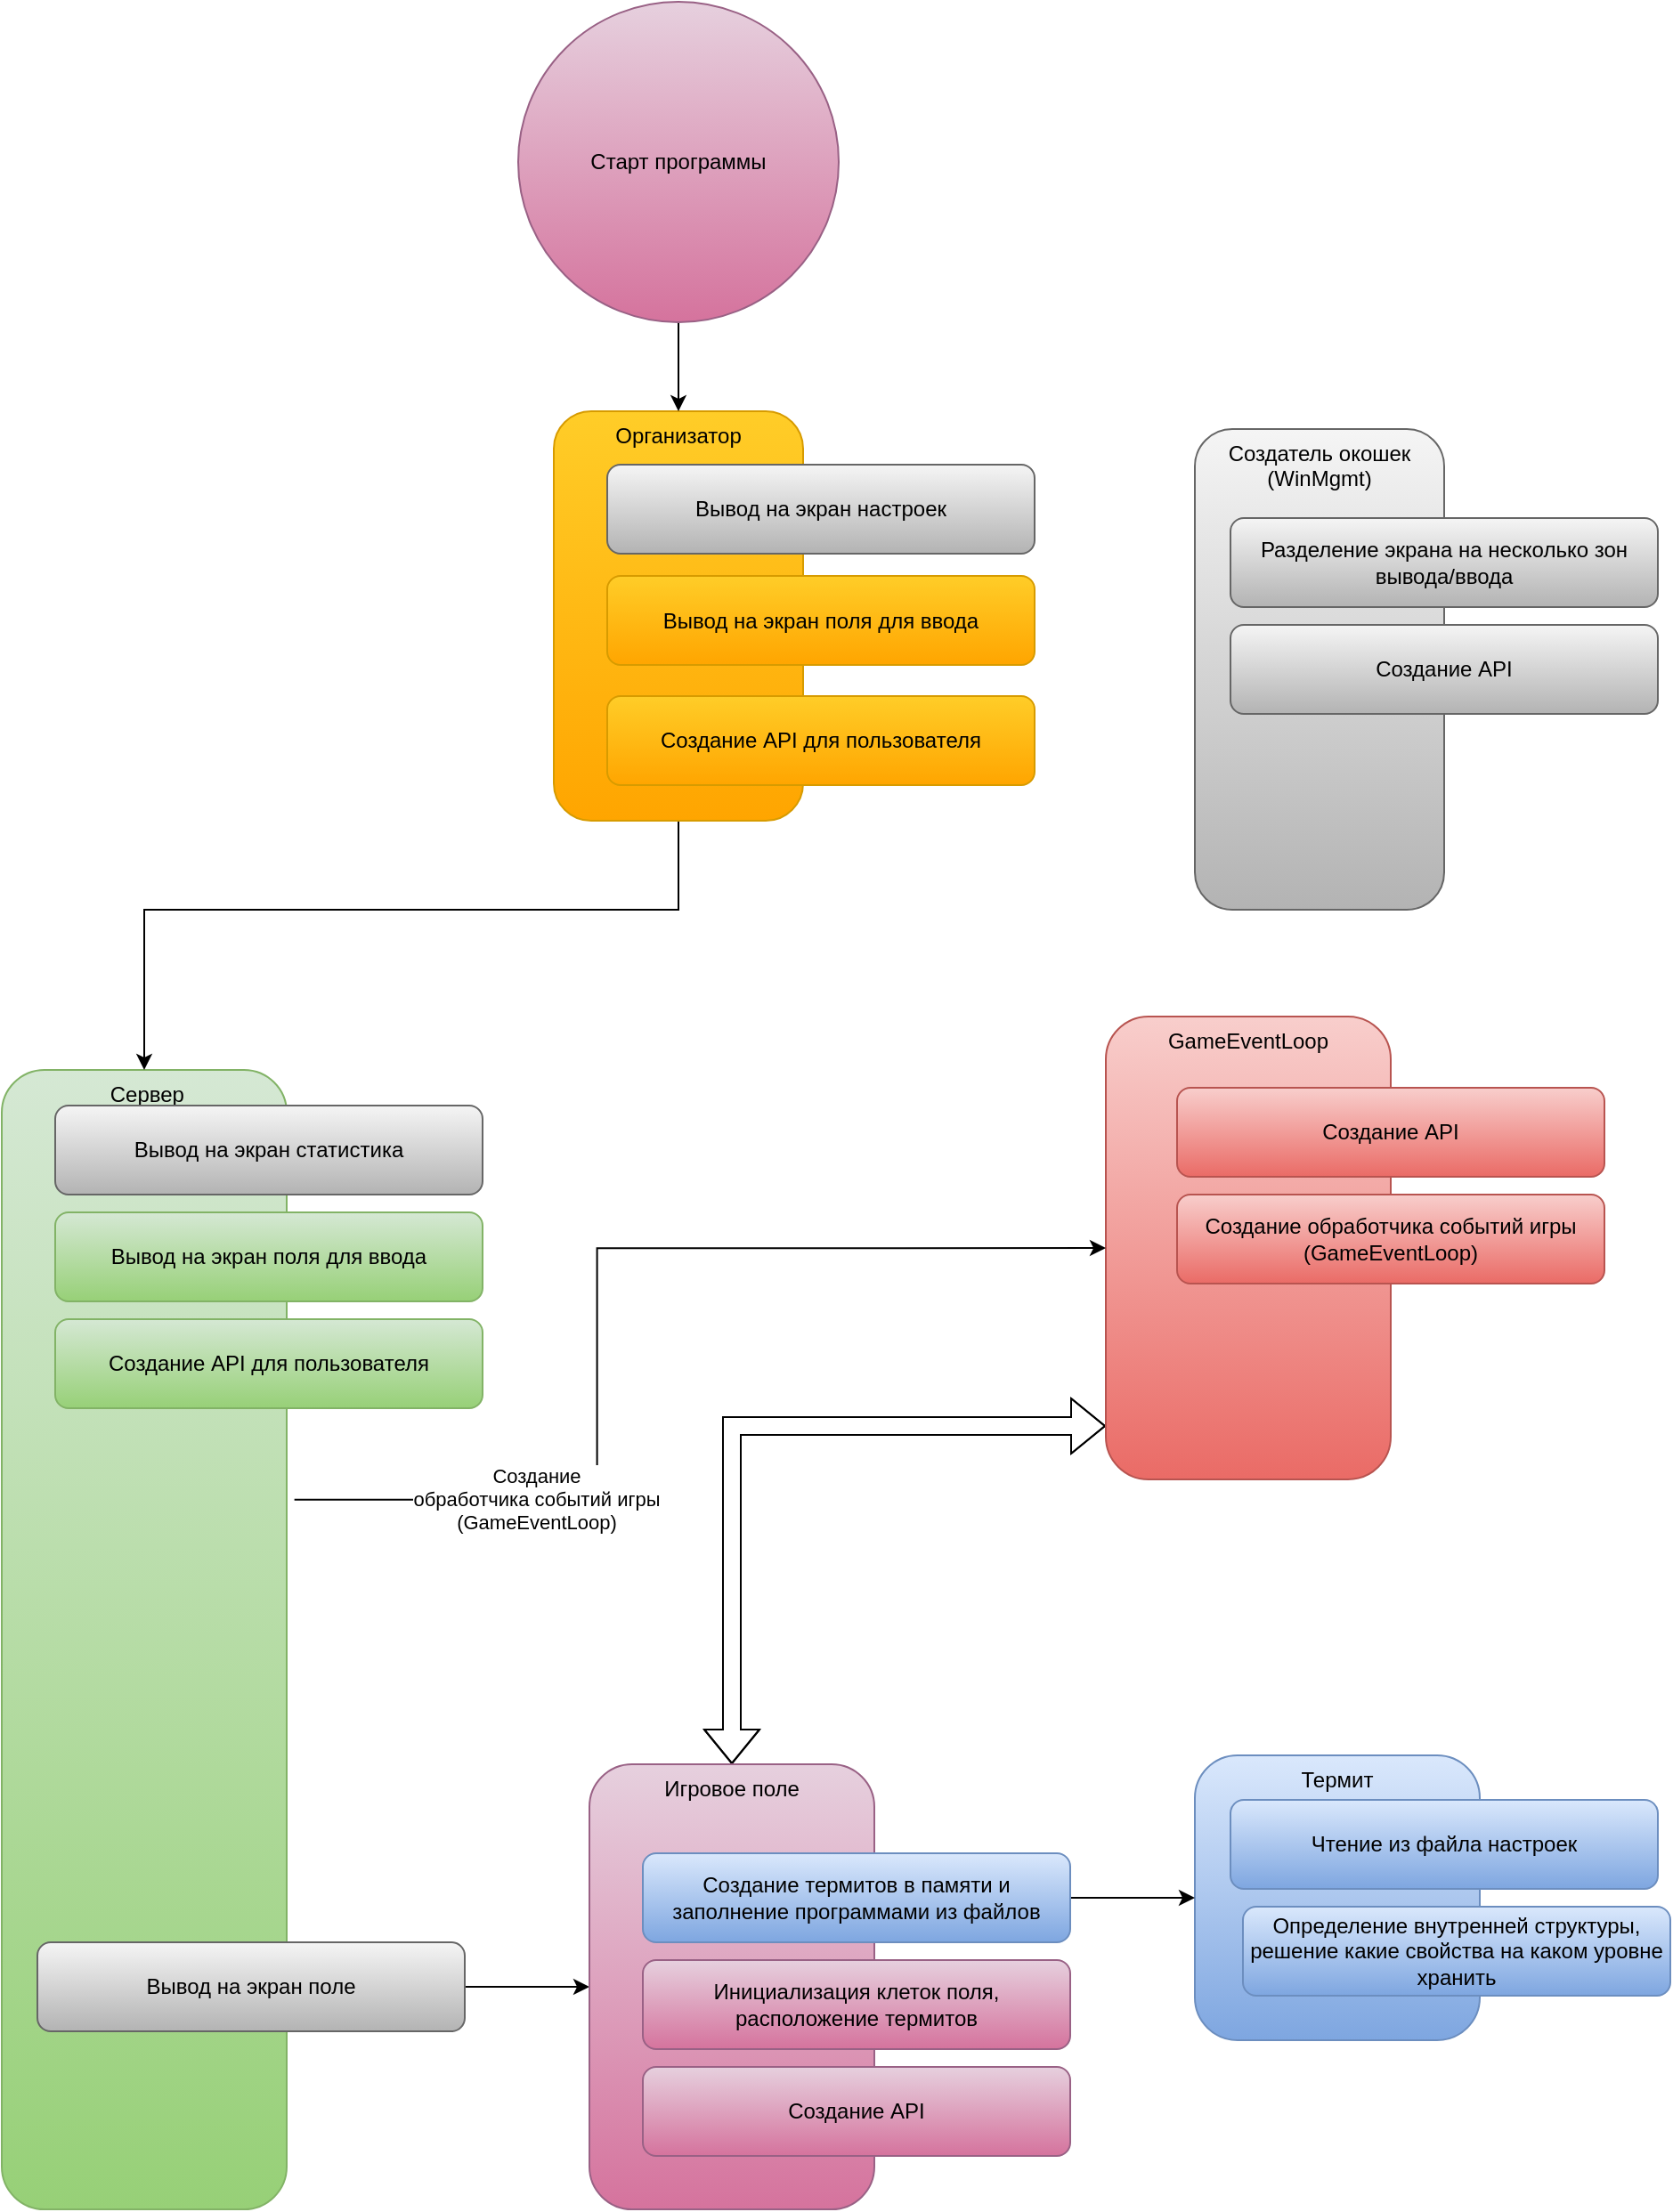 <mxfile version="28.2.7">
  <diagram name="Страница — 1" id="uSIheWvpuzU60DOnTNbo">
    <mxGraphModel dx="1138" dy="671" grid="1" gridSize="10" guides="1" tooltips="1" connect="1" arrows="1" fold="1" page="1" pageScale="1" pageWidth="827" pageHeight="1169" math="0" shadow="0">
      <root>
        <mxCell id="0" />
        <mxCell id="1" parent="0" />
        <mxCell id="-PnLcSwllOI2cET67IQR-31" value="Термит" style="rounded=1;whiteSpace=wrap;html=1;fillColor=#dae8fc;gradientColor=#7ea6e0;strokeColor=#6c8ebf;verticalAlign=top;" vertex="1" parent="1">
          <mxGeometry x="800" y="1215" width="160" height="160" as="geometry" />
        </mxCell>
        <mxCell id="-PnLcSwllOI2cET67IQR-45" style="edgeStyle=orthogonalEdgeStyle;rounded=0;orthogonalLoop=1;jettySize=auto;html=1;entryX=0.5;entryY=0;entryDx=0;entryDy=0;shape=flexArrow;startArrow=classic;startFill=1;" edge="1" parent="1" source="-PnLcSwllOI2cET67IQR-19" target="-PnLcSwllOI2cET67IQR-28">
          <mxGeometry relative="1" as="geometry">
            <Array as="points">
              <mxPoint x="540" y="1030" />
            </Array>
          </mxGeometry>
        </mxCell>
        <mxCell id="-PnLcSwllOI2cET67IQR-19" value="GameEventLoop" style="rounded=1;whiteSpace=wrap;html=1;fillColor=#f8cecc;gradientColor=#ea6b66;strokeColor=#b85450;verticalAlign=top;" vertex="1" parent="1">
          <mxGeometry x="750" y="800" width="160" height="260" as="geometry" />
        </mxCell>
        <mxCell id="-PnLcSwllOI2cET67IQR-14" value="&amp;nbsp;Сервер" style="rounded=1;whiteSpace=wrap;html=1;fillColor=#d5e8d4;gradientColor=#97d077;strokeColor=#82b366;verticalAlign=top;" vertex="1" parent="1">
          <mxGeometry x="130" y="830" width="160" height="640" as="geometry" />
        </mxCell>
        <mxCell id="-PnLcSwllOI2cET67IQR-18" style="edgeStyle=orthogonalEdgeStyle;rounded=0;orthogonalLoop=1;jettySize=auto;html=1;entryX=0.5;entryY=0;entryDx=0;entryDy=0;" edge="1" parent="1" source="-PnLcSwllOI2cET67IQR-12" target="-PnLcSwllOI2cET67IQR-14">
          <mxGeometry relative="1" as="geometry">
            <Array as="points">
              <mxPoint x="510" y="740" />
              <mxPoint x="210" y="740" />
            </Array>
          </mxGeometry>
        </mxCell>
        <mxCell id="-PnLcSwllOI2cET67IQR-12" value="Организатор" style="rounded=1;whiteSpace=wrap;html=1;fillColor=#ffcd28;gradientColor=#ffa500;strokeColor=#d79b00;verticalAlign=top;" vertex="1" parent="1">
          <mxGeometry x="440" y="460" width="140" height="230" as="geometry" />
        </mxCell>
        <mxCell id="-PnLcSwllOI2cET67IQR-1" value="Чтение из файла настроек" style="rounded=1;whiteSpace=wrap;html=1;fillColor=#dae8fc;gradientColor=#7ea6e0;strokeColor=#6c8ebf;" vertex="1" parent="1">
          <mxGeometry x="820" y="1240" width="240" height="50" as="geometry" />
        </mxCell>
        <mxCell id="-PnLcSwllOI2cET67IQR-3" value="Вывод на экран настроек" style="rounded=1;whiteSpace=wrap;html=1;fillColor=#f5f5f5;strokeColor=#666666;gradientColor=#b3b3b3;" vertex="1" parent="1">
          <mxGeometry x="470" y="490" width="240" height="50" as="geometry" />
        </mxCell>
        <mxCell id="-PnLcSwllOI2cET67IQR-6" value="Вывод на экран поля для ввода" style="rounded=1;whiteSpace=wrap;html=1;fillColor=#ffcd28;strokeColor=#d79b00;gradientColor=#ffa500;" vertex="1" parent="1">
          <mxGeometry x="470" y="552.5" width="240" height="50" as="geometry" />
        </mxCell>
        <mxCell id="-PnLcSwllOI2cET67IQR-8" value="Создание API" style="rounded=1;whiteSpace=wrap;html=1;fillColor=#f8cecc;strokeColor=#b85450;gradientColor=#ea6b66;" vertex="1" parent="1">
          <mxGeometry x="790" y="840" width="240" height="50" as="geometry" />
        </mxCell>
        <mxCell id="-PnLcSwllOI2cET67IQR-46" style="edgeStyle=orthogonalEdgeStyle;rounded=0;orthogonalLoop=1;jettySize=auto;html=1;entryX=0.5;entryY=0;entryDx=0;entryDy=0;" edge="1" parent="1" source="-PnLcSwllOI2cET67IQR-11" target="-PnLcSwllOI2cET67IQR-12">
          <mxGeometry relative="1" as="geometry" />
        </mxCell>
        <mxCell id="-PnLcSwllOI2cET67IQR-11" value="Старт программы" style="ellipse;whiteSpace=wrap;html=1;aspect=fixed;fillColor=#e6d0de;gradientColor=#d5739d;strokeColor=#996185;" vertex="1" parent="1">
          <mxGeometry x="420" y="230" width="180" height="180" as="geometry" />
        </mxCell>
        <mxCell id="-PnLcSwllOI2cET67IQR-35" style="edgeStyle=orthogonalEdgeStyle;rounded=0;orthogonalLoop=1;jettySize=auto;html=1;entryX=0;entryY=0.5;entryDx=0;entryDy=0;" edge="1" parent="1" source="-PnLcSwllOI2cET67IQR-15" target="-PnLcSwllOI2cET67IQR-28">
          <mxGeometry relative="1" as="geometry" />
        </mxCell>
        <mxCell id="-PnLcSwllOI2cET67IQR-15" value="Вывод на экран поле" style="rounded=1;whiteSpace=wrap;html=1;fillColor=#f5f5f5;gradientColor=#b3b3b3;strokeColor=#666666;" vertex="1" parent="1">
          <mxGeometry x="150" y="1320" width="240" height="50" as="geometry" />
        </mxCell>
        <mxCell id="-PnLcSwllOI2cET67IQR-16" value="Вывод на экран статистика" style="rounded=1;whiteSpace=wrap;html=1;fillColor=#f5f5f5;gradientColor=#b3b3b3;strokeColor=#666666;" vertex="1" parent="1">
          <mxGeometry x="160" y="850" width="240" height="50" as="geometry" />
        </mxCell>
        <mxCell id="-PnLcSwllOI2cET67IQR-17" value="Вывод на экран поля для ввода" style="rounded=1;whiteSpace=wrap;html=1;fillColor=#d5e8d4;strokeColor=#82b366;gradientColor=#97d077;" vertex="1" parent="1">
          <mxGeometry x="160" y="910" width="240" height="50" as="geometry" />
        </mxCell>
        <mxCell id="-PnLcSwllOI2cET67IQR-23" value="Создание API для пользователя" style="rounded=1;whiteSpace=wrap;html=1;fillColor=#d5e8d4;strokeColor=#82b366;gradientColor=#97d077;" vertex="1" parent="1">
          <mxGeometry x="160" y="970" width="240" height="50" as="geometry" />
        </mxCell>
        <mxCell id="-PnLcSwllOI2cET67IQR-24" value="Создание обработчика событий игры (GameEventLoop)" style="rounded=1;whiteSpace=wrap;html=1;fillColor=#f8cecc;strokeColor=#b85450;gradientColor=#ea6b66;" vertex="1" parent="1">
          <mxGeometry x="790" y="900" width="240" height="50" as="geometry" />
        </mxCell>
        <mxCell id="-PnLcSwllOI2cET67IQR-25" style="edgeStyle=orthogonalEdgeStyle;rounded=0;orthogonalLoop=1;jettySize=auto;html=1;entryX=-0.027;entryY=0.529;entryDx=0;entryDy=0;entryPerimeter=0;" edge="1" parent="1">
          <mxGeometry relative="1" as="geometry">
            <mxPoint x="294.32" y="1071.409" as="sourcePoint" />
            <mxPoint x="750.0" y="930.05" as="targetPoint" />
            <Array as="points">
              <mxPoint x="464.32" y="1071.35" />
              <mxPoint x="464.32" y="930.35" />
            </Array>
          </mxGeometry>
        </mxCell>
        <mxCell id="-PnLcSwllOI2cET67IQR-26" value="Создание&lt;br&gt;обработчика событий игры&lt;br&gt;(GameEventLoop)" style="edgeLabel;html=1;align=center;verticalAlign=middle;resizable=0;points=[];" vertex="1" connectable="0" parent="-PnLcSwllOI2cET67IQR-25">
          <mxGeometry x="-0.548" y="1" relative="1" as="geometry">
            <mxPoint as="offset" />
          </mxGeometry>
        </mxCell>
        <mxCell id="-PnLcSwllOI2cET67IQR-27" value="Создание API для пользователя" style="rounded=1;whiteSpace=wrap;html=1;fillColor=#ffcd28;strokeColor=#d79b00;gradientColor=#ffa500;" vertex="1" parent="1">
          <mxGeometry x="470" y="620" width="240" height="50" as="geometry" />
        </mxCell>
        <mxCell id="-PnLcSwllOI2cET67IQR-28" value="Игровое поле" style="rounded=1;whiteSpace=wrap;html=1;fillColor=#e6d0de;gradientColor=#d5739d;strokeColor=#996185;verticalAlign=top;" vertex="1" parent="1">
          <mxGeometry x="460" y="1220" width="160" height="250" as="geometry" />
        </mxCell>
        <mxCell id="-PnLcSwllOI2cET67IQR-34" style="edgeStyle=orthogonalEdgeStyle;rounded=0;orthogonalLoop=1;jettySize=auto;html=1;" edge="1" parent="1" source="-PnLcSwllOI2cET67IQR-29" target="-PnLcSwllOI2cET67IQR-31">
          <mxGeometry relative="1" as="geometry" />
        </mxCell>
        <mxCell id="-PnLcSwllOI2cET67IQR-29" value="Создание термитов в памяти и заполнение программами из файлов" style="rounded=1;whiteSpace=wrap;html=1;fillColor=#dae8fc;strokeColor=#6c8ebf;gradientColor=#7ea6e0;" vertex="1" parent="1">
          <mxGeometry x="490" y="1270" width="240" height="50" as="geometry" />
        </mxCell>
        <mxCell id="-PnLcSwllOI2cET67IQR-7" value="Инициализация клеток поля, расположение термитов" style="rounded=1;whiteSpace=wrap;html=1;fillColor=#e6d0de;strokeColor=#996185;gradientColor=#d5739d;" vertex="1" parent="1">
          <mxGeometry x="490" y="1330" width="240" height="50" as="geometry" />
        </mxCell>
        <mxCell id="-PnLcSwllOI2cET67IQR-30" value="Создание API" style="rounded=1;whiteSpace=wrap;html=1;fillColor=#e6d0de;strokeColor=#996185;gradientColor=#d5739d;" vertex="1" parent="1">
          <mxGeometry x="490" y="1390" width="240" height="50" as="geometry" />
        </mxCell>
        <mxCell id="-PnLcSwllOI2cET67IQR-32" value="Определение внутренней структуры, решение какие свойства на каком уровне хранить" style="rounded=1;whiteSpace=wrap;html=1;fillColor=#dae8fc;strokeColor=#6c8ebf;gradientColor=#7ea6e0;" vertex="1" parent="1">
          <mxGeometry x="827" y="1300" width="240" height="50" as="geometry" />
        </mxCell>
        <mxCell id="-PnLcSwllOI2cET67IQR-36" value="Создатель окошек (WinMgmt)" style="rounded=1;whiteSpace=wrap;html=1;fillColor=#f5f5f5;gradientColor=#b3b3b3;strokeColor=#666666;verticalAlign=top;" vertex="1" parent="1">
          <mxGeometry x="800" y="470" width="140" height="270" as="geometry" />
        </mxCell>
        <mxCell id="-PnLcSwllOI2cET67IQR-37" value="Разделение экрана на несколько зон вывода/ввода" style="rounded=1;whiteSpace=wrap;html=1;fillColor=#f5f5f5;strokeColor=#666666;gradientColor=#b3b3b3;" vertex="1" parent="1">
          <mxGeometry x="820" y="520" width="240" height="50" as="geometry" />
        </mxCell>
        <mxCell id="-PnLcSwllOI2cET67IQR-38" value="Создание API" style="rounded=1;whiteSpace=wrap;html=1;fillColor=#f5f5f5;strokeColor=#666666;gradientColor=#b3b3b3;" vertex="1" parent="1">
          <mxGeometry x="820" y="580" width="240" height="50" as="geometry" />
        </mxCell>
      </root>
    </mxGraphModel>
  </diagram>
</mxfile>
